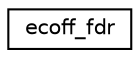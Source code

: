 digraph G
{
  edge [fontname="Helvetica",fontsize="10",labelfontname="Helvetica",labelfontsize="10"];
  node [fontname="Helvetica",fontsize="10",shape=record];
  rankdir=LR;
  Node1 [label="ecoff_fdr",height=0.2,width=0.4,color="black", fillcolor="white", style="filled",URL="$structecoff__fdr.html"];
}
